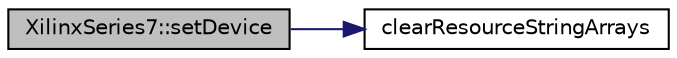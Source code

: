 digraph "XilinxSeries7::setDevice"
{
 // INTERACTIVE_SVG=YES
 // LATEX_PDF_SIZE
  edge [fontname="Helvetica",fontsize="10",labelfontname="Helvetica",labelfontsize="10"];
  node [fontname="Helvetica",fontsize="10",shape=record];
  rankdir="LR";
  Node1 [label="XilinxSeries7::setDevice",height=0.2,width=0.4,color="black", fillcolor="grey75", style="filled", fontcolor="black",tooltip=" "];
  Node1 -> Node2 [color="midnightblue",fontsize="10",style="solid",fontname="Helvetica"];
  Node2 [label="clearResourceStringArrays",height=0.2,width=0.4,color="black", fillcolor="white", style="filled",URL="$inlineBlank_8h.html#a91a412528b3bd935888320cef1f2f0ce",tooltip=" "];
}
